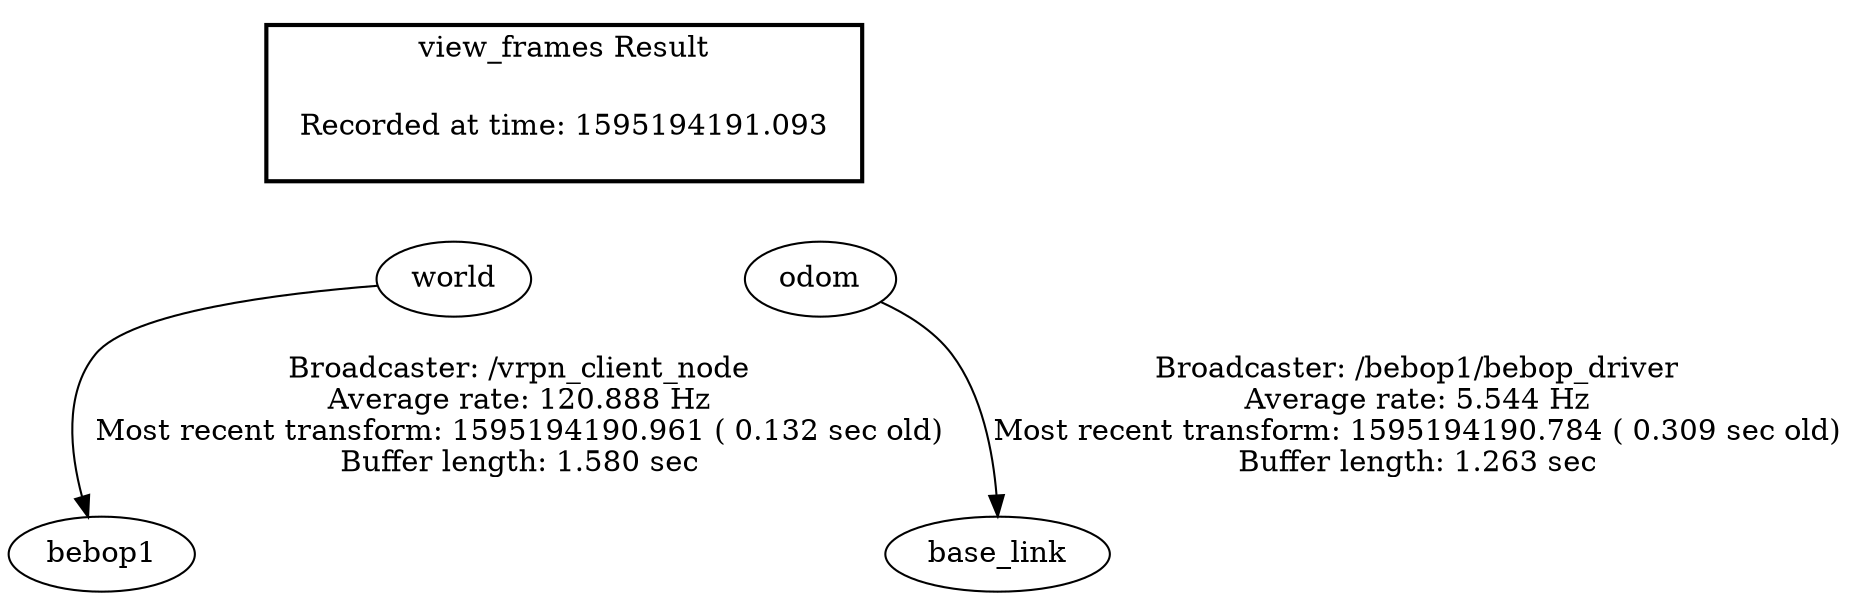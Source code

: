 digraph G {
"world" -> "bebop1"[label="Broadcaster: /vrpn_client_node\nAverage rate: 120.888 Hz\nMost recent transform: 1595194190.961 ( 0.132 sec old)\nBuffer length: 1.580 sec\n"];
"odom" -> "base_link"[label="Broadcaster: /bebop1/bebop_driver\nAverage rate: 5.544 Hz\nMost recent transform: 1595194190.784 ( 0.309 sec old)\nBuffer length: 1.263 sec\n"];
edge [style=invis];
 subgraph cluster_legend { style=bold; color=black; label ="view_frames Result";
"Recorded at time: 1595194191.093"[ shape=plaintext ] ;
 }->"world";
edge [style=invis];
 subgraph cluster_legend { style=bold; color=black; label ="view_frames Result";
"Recorded at time: 1595194191.093"[ shape=plaintext ] ;
 }->"odom";
}